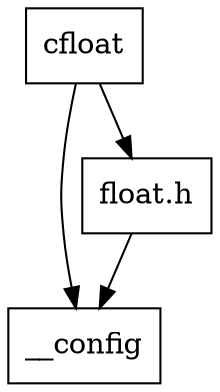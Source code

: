 digraph "dependencies" {
  header_1 [ shape="box", label="cfloat"];
  header_2 [ shape="box", label="__config"];
  header_11 [ shape="box", label="float.h"];
  header_1 -> header_2;
  header_1 -> header_11;
  header_11 -> header_2;
}